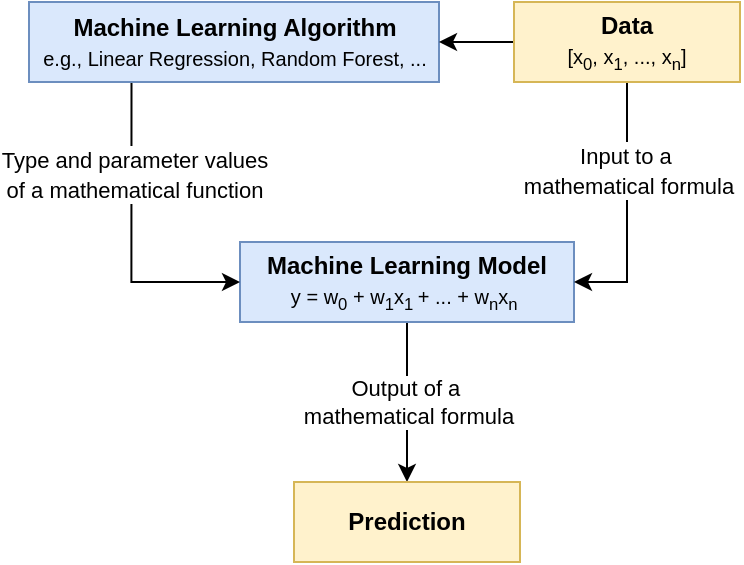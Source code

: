 <mxfile version="11.1.4" type="device"><diagram id="kZiYPEYxH7nOf0Nfl5Cg" name="Page-1"><mxGraphModel dx="1106" dy="831" grid="1" gridSize="10" guides="1" tooltips="1" connect="1" arrows="1" fold="1" page="1" pageScale="1" pageWidth="827" pageHeight="1169" math="0" shadow="0"><root><mxCell id="0"/><mxCell id="1" parent="0"/><mxCell id="62KkwWmUNxCOoYnX8lQp-23" value="Output of a&amp;nbsp;&lt;br&gt;mathematical formula" style="edgeStyle=orthogonalEdgeStyle;rounded=0;orthogonalLoop=1;jettySize=auto;html=1;exitX=0.5;exitY=1;exitDx=0;exitDy=0;" edge="1" parent="1" source="62KkwWmUNxCOoYnX8lQp-1" target="62KkwWmUNxCOoYnX8lQp-3"><mxGeometry relative="1" as="geometry"/></mxCell><mxCell id="62KkwWmUNxCOoYnX8lQp-1" value="&lt;b&gt;Machine Learning Model&lt;br&gt;&lt;/b&gt;&lt;font style=&quot;font-size: 10px&quot;&gt;y = w&lt;sub&gt;0&lt;/sub&gt;&amp;nbsp;+ w&lt;sub&gt;1&lt;/sub&gt;x&lt;sub&gt;1&amp;nbsp;&lt;/sub&gt;+ ... + w&lt;sub&gt;n&lt;/sub&gt;x&lt;sub&gt;n&lt;/sub&gt;&amp;nbsp;&lt;/font&gt;" style="rounded=0;whiteSpace=wrap;html=1;fillColor=#dae8fc;strokeColor=#6c8ebf;" vertex="1" parent="1"><mxGeometry x="208" y="550" width="167" height="40" as="geometry"/></mxCell><mxCell id="62KkwWmUNxCOoYnX8lQp-14" style="edgeStyle=orthogonalEdgeStyle;rounded=0;orthogonalLoop=1;jettySize=auto;html=1;exitX=0.25;exitY=1;exitDx=0;exitDy=0;entryX=0;entryY=0.5;entryDx=0;entryDy=0;" edge="1" parent="1" source="62KkwWmUNxCOoYnX8lQp-2" target="62KkwWmUNxCOoYnX8lQp-1"><mxGeometry relative="1" as="geometry"><Array as="points"><mxPoint x="154" y="570"/></Array></mxGeometry></mxCell><mxCell id="62KkwWmUNxCOoYnX8lQp-19" value="&lt;font style=&quot;font-size: 11px&quot;&gt;Type and parameter values&lt;br&gt;of a mathematical function&lt;/font&gt;" style="text;html=1;resizable=0;points=[];align=center;verticalAlign=middle;labelBackgroundColor=#ffffff;" vertex="1" connectable="0" parent="62KkwWmUNxCOoYnX8lQp-14"><mxGeometry x="-0.403" y="1" relative="1" as="geometry"><mxPoint as="offset"/></mxGeometry></mxCell><mxCell id="62KkwWmUNxCOoYnX8lQp-2" value="&lt;b&gt;Machine Learning Algorithm&lt;/b&gt;&lt;br&gt;&lt;font style=&quot;font-size: 10px&quot;&gt;e.g., Linear Regression, Random Forest, ...&lt;/font&gt;" style="rounded=0;whiteSpace=wrap;html=1;fillColor=#dae8fc;strokeColor=#6c8ebf;" vertex="1" parent="1"><mxGeometry x="102.5" y="430" width="205" height="40" as="geometry"/></mxCell><mxCell id="62KkwWmUNxCOoYnX8lQp-3" value="&lt;b&gt;Prediction&lt;/b&gt;" style="rounded=0;whiteSpace=wrap;html=1;fillColor=#fff2cc;strokeColor=#d6b656;" vertex="1" parent="1"><mxGeometry x="235" y="670" width="113" height="40" as="geometry"/></mxCell><mxCell id="62KkwWmUNxCOoYnX8lQp-15" style="edgeStyle=orthogonalEdgeStyle;rounded=0;orthogonalLoop=1;jettySize=auto;html=1;exitX=0;exitY=0.5;exitDx=0;exitDy=0;entryX=1;entryY=0.5;entryDx=0;entryDy=0;" edge="1" parent="1" source="62KkwWmUNxCOoYnX8lQp-4" target="62KkwWmUNxCOoYnX8lQp-2"><mxGeometry relative="1" as="geometry"/></mxCell><mxCell id="62KkwWmUNxCOoYnX8lQp-20" style="edgeStyle=orthogonalEdgeStyle;rounded=0;orthogonalLoop=1;jettySize=auto;html=1;exitX=0.5;exitY=1;exitDx=0;exitDy=0;entryX=1;entryY=0.5;entryDx=0;entryDy=0;" edge="1" parent="1" source="62KkwWmUNxCOoYnX8lQp-4" target="62KkwWmUNxCOoYnX8lQp-1"><mxGeometry relative="1" as="geometry"/></mxCell><mxCell id="62KkwWmUNxCOoYnX8lQp-21" value="&lt;font style=&quot;font-size: 11px&quot;&gt;Input to a&amp;nbsp;&lt;br&gt;mathematical formula&lt;/font&gt;" style="text;html=1;resizable=0;points=[];align=center;verticalAlign=middle;labelBackgroundColor=#ffffff;" vertex="1" connectable="0" parent="62KkwWmUNxCOoYnX8lQp-20"><mxGeometry x="-0.244" relative="1" as="geometry"><mxPoint y="-4" as="offset"/></mxGeometry></mxCell><mxCell id="62KkwWmUNxCOoYnX8lQp-4" value="&lt;b&gt;Data&lt;/b&gt;&lt;br&gt;&lt;font style=&quot;font-size: 10px&quot;&gt;[x&lt;sub&gt;0&lt;/sub&gt;, x&lt;sub&gt;1&lt;/sub&gt;, ..., x&lt;sub&gt;n&lt;/sub&gt;]&lt;/font&gt;" style="rounded=0;whiteSpace=wrap;html=1;fillColor=#fff2cc;strokeColor=#d6b656;" vertex="1" parent="1"><mxGeometry x="345" y="430" width="113" height="40" as="geometry"/></mxCell></root></mxGraphModel></diagram></mxfile>